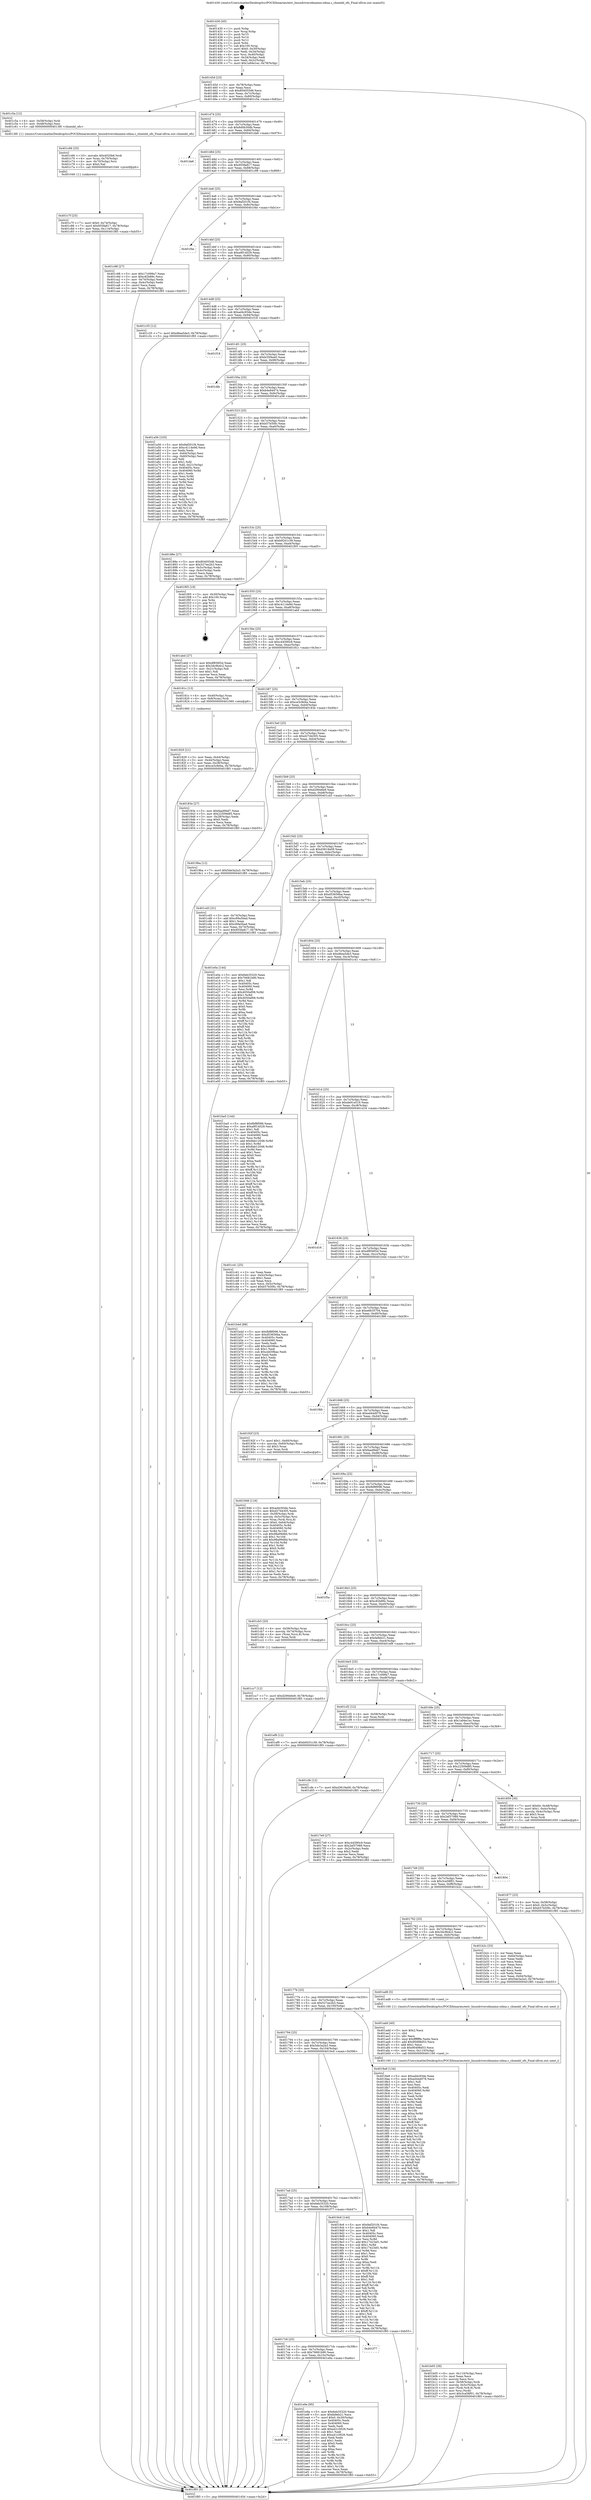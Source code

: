 digraph "0x401430" {
  label = "0x401430 (/mnt/c/Users/mathe/Desktop/tcc/POCII/binaries/extr_linuxdriversdmaimx-sdma.c_chnenbl_ofs_Final-ollvm.out::main(0))"
  labelloc = "t"
  node[shape=record]

  Entry [label="",width=0.3,height=0.3,shape=circle,fillcolor=black,style=filled]
  "0x40145d" [label="{
     0x40145d [23]\l
     | [instrs]\l
     &nbsp;&nbsp;0x40145d \<+3\>: mov -0x78(%rbp),%eax\l
     &nbsp;&nbsp;0x401460 \<+2\>: mov %eax,%ecx\l
     &nbsp;&nbsp;0x401462 \<+6\>: sub $0x804055d6,%ecx\l
     &nbsp;&nbsp;0x401468 \<+3\>: mov %eax,-0x7c(%rbp)\l
     &nbsp;&nbsp;0x40146b \<+3\>: mov %ecx,-0x80(%rbp)\l
     &nbsp;&nbsp;0x40146e \<+6\>: je 0000000000401c5a \<main+0x82a\>\l
  }"]
  "0x401c5a" [label="{
     0x401c5a [12]\l
     | [instrs]\l
     &nbsp;&nbsp;0x401c5a \<+4\>: mov -0x58(%rbp),%rdi\l
     &nbsp;&nbsp;0x401c5e \<+3\>: mov -0x48(%rbp),%esi\l
     &nbsp;&nbsp;0x401c61 \<+5\>: call 00000000004013f0 \<chnenbl_ofs\>\l
     | [calls]\l
     &nbsp;&nbsp;0x4013f0 \{1\} (/mnt/c/Users/mathe/Desktop/tcc/POCII/binaries/extr_linuxdriversdmaimx-sdma.c_chnenbl_ofs_Final-ollvm.out::chnenbl_ofs)\l
  }"]
  "0x401474" [label="{
     0x401474 [25]\l
     | [instrs]\l
     &nbsp;&nbsp;0x401474 \<+5\>: jmp 0000000000401479 \<main+0x49\>\l
     &nbsp;&nbsp;0x401479 \<+3\>: mov -0x7c(%rbp),%eax\l
     &nbsp;&nbsp;0x40147c \<+5\>: sub $0x8d0b30db,%eax\l
     &nbsp;&nbsp;0x401481 \<+6\>: mov %eax,-0x84(%rbp)\l
     &nbsp;&nbsp;0x401487 \<+6\>: je 0000000000401da6 \<main+0x976\>\l
  }"]
  Exit [label="",width=0.3,height=0.3,shape=circle,fillcolor=black,style=filled,peripheries=2]
  "0x401da6" [label="{
     0x401da6\l
  }", style=dashed]
  "0x40148d" [label="{
     0x40148d [25]\l
     | [instrs]\l
     &nbsp;&nbsp;0x40148d \<+5\>: jmp 0000000000401492 \<main+0x62\>\l
     &nbsp;&nbsp;0x401492 \<+3\>: mov -0x7c(%rbp),%eax\l
     &nbsp;&nbsp;0x401495 \<+5\>: sub $0x955fa817,%eax\l
     &nbsp;&nbsp;0x40149a \<+6\>: mov %eax,-0x88(%rbp)\l
     &nbsp;&nbsp;0x4014a0 \<+6\>: je 0000000000401c98 \<main+0x868\>\l
  }"]
  "0x4017df" [label="{
     0x4017df\l
  }", style=dashed]
  "0x401c98" [label="{
     0x401c98 [27]\l
     | [instrs]\l
     &nbsp;&nbsp;0x401c98 \<+5\>: mov $0x17c099a7,%eax\l
     &nbsp;&nbsp;0x401c9d \<+5\>: mov $0xc82b89c,%ecx\l
     &nbsp;&nbsp;0x401ca2 \<+3\>: mov -0x74(%rbp),%edx\l
     &nbsp;&nbsp;0x401ca5 \<+3\>: cmp -0x4c(%rbp),%edx\l
     &nbsp;&nbsp;0x401ca8 \<+3\>: cmovl %ecx,%eax\l
     &nbsp;&nbsp;0x401cab \<+3\>: mov %eax,-0x78(%rbp)\l
     &nbsp;&nbsp;0x401cae \<+5\>: jmp 0000000000401f85 \<main+0xb55\>\l
  }"]
  "0x4014a6" [label="{
     0x4014a6 [25]\l
     | [instrs]\l
     &nbsp;&nbsp;0x4014a6 \<+5\>: jmp 00000000004014ab \<main+0x7b\>\l
     &nbsp;&nbsp;0x4014ab \<+3\>: mov -0x7c(%rbp),%eax\l
     &nbsp;&nbsp;0x4014ae \<+5\>: sub $0x9af201f4,%eax\l
     &nbsp;&nbsp;0x4014b3 \<+6\>: mov %eax,-0x8c(%rbp)\l
     &nbsp;&nbsp;0x4014b9 \<+6\>: je 0000000000401f4e \<main+0xb1e\>\l
  }"]
  "0x401e9a" [label="{
     0x401e9a [95]\l
     | [instrs]\l
     &nbsp;&nbsp;0x401e9a \<+5\>: mov $0x6eb35320,%eax\l
     &nbsp;&nbsp;0x401e9f \<+5\>: mov $0xfa9eb21,%ecx\l
     &nbsp;&nbsp;0x401ea4 \<+7\>: movl $0x0,-0x30(%rbp)\l
     &nbsp;&nbsp;0x401eab \<+7\>: mov 0x40405c,%edx\l
     &nbsp;&nbsp;0x401eb2 \<+7\>: mov 0x404060,%esi\l
     &nbsp;&nbsp;0x401eb9 \<+2\>: mov %edx,%edi\l
     &nbsp;&nbsp;0x401ebb \<+6\>: add $0xa41c5626,%edi\l
     &nbsp;&nbsp;0x401ec1 \<+3\>: sub $0x1,%edi\l
     &nbsp;&nbsp;0x401ec4 \<+6\>: sub $0xa41c5626,%edi\l
     &nbsp;&nbsp;0x401eca \<+3\>: imul %edi,%edx\l
     &nbsp;&nbsp;0x401ecd \<+3\>: and $0x1,%edx\l
     &nbsp;&nbsp;0x401ed0 \<+3\>: cmp $0x0,%edx\l
     &nbsp;&nbsp;0x401ed3 \<+4\>: sete %r8b\l
     &nbsp;&nbsp;0x401ed7 \<+3\>: cmp $0xa,%esi\l
     &nbsp;&nbsp;0x401eda \<+4\>: setl %r9b\l
     &nbsp;&nbsp;0x401ede \<+3\>: mov %r8b,%r10b\l
     &nbsp;&nbsp;0x401ee1 \<+3\>: and %r9b,%r10b\l
     &nbsp;&nbsp;0x401ee4 \<+3\>: xor %r9b,%r8b\l
     &nbsp;&nbsp;0x401ee7 \<+3\>: or %r8b,%r10b\l
     &nbsp;&nbsp;0x401eea \<+4\>: test $0x1,%r10b\l
     &nbsp;&nbsp;0x401eee \<+3\>: cmovne %ecx,%eax\l
     &nbsp;&nbsp;0x401ef1 \<+3\>: mov %eax,-0x78(%rbp)\l
     &nbsp;&nbsp;0x401ef4 \<+5\>: jmp 0000000000401f85 \<main+0xb55\>\l
  }"]
  "0x401f4e" [label="{
     0x401f4e\l
  }", style=dashed]
  "0x4014bf" [label="{
     0x4014bf [25]\l
     | [instrs]\l
     &nbsp;&nbsp;0x4014bf \<+5\>: jmp 00000000004014c4 \<main+0x94\>\l
     &nbsp;&nbsp;0x4014c4 \<+3\>: mov -0x7c(%rbp),%eax\l
     &nbsp;&nbsp;0x4014c7 \<+5\>: sub $0xa9f14029,%eax\l
     &nbsp;&nbsp;0x4014cc \<+6\>: mov %eax,-0x90(%rbp)\l
     &nbsp;&nbsp;0x4014d2 \<+6\>: je 0000000000401c35 \<main+0x805\>\l
  }"]
  "0x4017c6" [label="{
     0x4017c6 [25]\l
     | [instrs]\l
     &nbsp;&nbsp;0x4017c6 \<+5\>: jmp 00000000004017cb \<main+0x39b\>\l
     &nbsp;&nbsp;0x4017cb \<+3\>: mov -0x7c(%rbp),%eax\l
     &nbsp;&nbsp;0x4017ce \<+5\>: sub $0x76681b90,%eax\l
     &nbsp;&nbsp;0x4017d3 \<+6\>: mov %eax,-0x10c(%rbp)\l
     &nbsp;&nbsp;0x4017d9 \<+6\>: je 0000000000401e9a \<main+0xa6a\>\l
  }"]
  "0x401c35" [label="{
     0x401c35 [12]\l
     | [instrs]\l
     &nbsp;&nbsp;0x401c35 \<+7\>: movl $0xd6ea5de3,-0x78(%rbp)\l
     &nbsp;&nbsp;0x401c3c \<+5\>: jmp 0000000000401f85 \<main+0xb55\>\l
  }"]
  "0x4014d8" [label="{
     0x4014d8 [25]\l
     | [instrs]\l
     &nbsp;&nbsp;0x4014d8 \<+5\>: jmp 00000000004014dd \<main+0xad\>\l
     &nbsp;&nbsp;0x4014dd \<+3\>: mov -0x7c(%rbp),%eax\l
     &nbsp;&nbsp;0x4014e0 \<+5\>: sub $0xad4c93de,%eax\l
     &nbsp;&nbsp;0x4014e5 \<+6\>: mov %eax,-0x94(%rbp)\l
     &nbsp;&nbsp;0x4014eb \<+6\>: je 0000000000401f18 \<main+0xae8\>\l
  }"]
  "0x401f77" [label="{
     0x401f77\l
  }", style=dashed]
  "0x401f18" [label="{
     0x401f18\l
  }", style=dashed]
  "0x4014f1" [label="{
     0x4014f1 [25]\l
     | [instrs]\l
     &nbsp;&nbsp;0x4014f1 \<+5\>: jmp 00000000004014f6 \<main+0xc6\>\l
     &nbsp;&nbsp;0x4014f6 \<+3\>: mov -0x7c(%rbp),%eax\l
     &nbsp;&nbsp;0x4014f9 \<+5\>: sub $0xb35f4ee0,%eax\l
     &nbsp;&nbsp;0x4014fe \<+6\>: mov %eax,-0x98(%rbp)\l
     &nbsp;&nbsp;0x401504 \<+6\>: je 0000000000401dfe \<main+0x9ce\>\l
  }"]
  "0x401cfe" [label="{
     0x401cfe [12]\l
     | [instrs]\l
     &nbsp;&nbsp;0x401cfe \<+7\>: movl $0xd3619a09,-0x78(%rbp)\l
     &nbsp;&nbsp;0x401d05 \<+5\>: jmp 0000000000401f85 \<main+0xb55\>\l
  }"]
  "0x401dfe" [label="{
     0x401dfe\l
  }", style=dashed]
  "0x40150a" [label="{
     0x40150a [25]\l
     | [instrs]\l
     &nbsp;&nbsp;0x40150a \<+5\>: jmp 000000000040150f \<main+0xdf\>\l
     &nbsp;&nbsp;0x40150f \<+3\>: mov -0x7c(%rbp),%eax\l
     &nbsp;&nbsp;0x401512 \<+5\>: sub $0xb4e84474,%eax\l
     &nbsp;&nbsp;0x401517 \<+6\>: mov %eax,-0x9c(%rbp)\l
     &nbsp;&nbsp;0x40151d \<+6\>: je 0000000000401a56 \<main+0x626\>\l
  }"]
  "0x401cc7" [label="{
     0x401cc7 [12]\l
     | [instrs]\l
     &nbsp;&nbsp;0x401cc7 \<+7\>: movl $0xd290e6e9,-0x78(%rbp)\l
     &nbsp;&nbsp;0x401cce \<+5\>: jmp 0000000000401f85 \<main+0xb55\>\l
  }"]
  "0x401a56" [label="{
     0x401a56 [103]\l
     | [instrs]\l
     &nbsp;&nbsp;0x401a56 \<+5\>: mov $0x9af201f4,%eax\l
     &nbsp;&nbsp;0x401a5b \<+5\>: mov $0xc4114e9d,%ecx\l
     &nbsp;&nbsp;0x401a60 \<+2\>: xor %edx,%edx\l
     &nbsp;&nbsp;0x401a62 \<+3\>: mov -0x64(%rbp),%esi\l
     &nbsp;&nbsp;0x401a65 \<+3\>: cmp -0x60(%rbp),%esi\l
     &nbsp;&nbsp;0x401a68 \<+4\>: setl %dil\l
     &nbsp;&nbsp;0x401a6c \<+4\>: and $0x1,%dil\l
     &nbsp;&nbsp;0x401a70 \<+4\>: mov %dil,-0x21(%rbp)\l
     &nbsp;&nbsp;0x401a74 \<+7\>: mov 0x40405c,%esi\l
     &nbsp;&nbsp;0x401a7b \<+8\>: mov 0x404060,%r8d\l
     &nbsp;&nbsp;0x401a83 \<+3\>: sub $0x1,%edx\l
     &nbsp;&nbsp;0x401a86 \<+3\>: mov %esi,%r9d\l
     &nbsp;&nbsp;0x401a89 \<+3\>: add %edx,%r9d\l
     &nbsp;&nbsp;0x401a8c \<+4\>: imul %r9d,%esi\l
     &nbsp;&nbsp;0x401a90 \<+3\>: and $0x1,%esi\l
     &nbsp;&nbsp;0x401a93 \<+3\>: cmp $0x0,%esi\l
     &nbsp;&nbsp;0x401a96 \<+4\>: sete %dil\l
     &nbsp;&nbsp;0x401a9a \<+4\>: cmp $0xa,%r8d\l
     &nbsp;&nbsp;0x401a9e \<+4\>: setl %r10b\l
     &nbsp;&nbsp;0x401aa2 \<+3\>: mov %dil,%r11b\l
     &nbsp;&nbsp;0x401aa5 \<+3\>: and %r10b,%r11b\l
     &nbsp;&nbsp;0x401aa8 \<+3\>: xor %r10b,%dil\l
     &nbsp;&nbsp;0x401aab \<+3\>: or %dil,%r11b\l
     &nbsp;&nbsp;0x401aae \<+4\>: test $0x1,%r11b\l
     &nbsp;&nbsp;0x401ab2 \<+3\>: cmovne %ecx,%eax\l
     &nbsp;&nbsp;0x401ab5 \<+3\>: mov %eax,-0x78(%rbp)\l
     &nbsp;&nbsp;0x401ab8 \<+5\>: jmp 0000000000401f85 \<main+0xb55\>\l
  }"]
  "0x401523" [label="{
     0x401523 [25]\l
     | [instrs]\l
     &nbsp;&nbsp;0x401523 \<+5\>: jmp 0000000000401528 \<main+0xf8\>\l
     &nbsp;&nbsp;0x401528 \<+3\>: mov -0x7c(%rbp),%eax\l
     &nbsp;&nbsp;0x40152b \<+5\>: sub $0xb57b50fc,%eax\l
     &nbsp;&nbsp;0x401530 \<+6\>: mov %eax,-0xa0(%rbp)\l
     &nbsp;&nbsp;0x401536 \<+6\>: je 000000000040188e \<main+0x45e\>\l
  }"]
  "0x401c7f" [label="{
     0x401c7f [25]\l
     | [instrs]\l
     &nbsp;&nbsp;0x401c7f \<+7\>: movl $0x0,-0x74(%rbp)\l
     &nbsp;&nbsp;0x401c86 \<+7\>: movl $0x955fa817,-0x78(%rbp)\l
     &nbsp;&nbsp;0x401c8d \<+6\>: mov %eax,-0x114(%rbp)\l
     &nbsp;&nbsp;0x401c93 \<+5\>: jmp 0000000000401f85 \<main+0xb55\>\l
  }"]
  "0x40188e" [label="{
     0x40188e [27]\l
     | [instrs]\l
     &nbsp;&nbsp;0x40188e \<+5\>: mov $0x804055d6,%eax\l
     &nbsp;&nbsp;0x401893 \<+5\>: mov $0x527ee2b3,%ecx\l
     &nbsp;&nbsp;0x401898 \<+3\>: mov -0x5c(%rbp),%edx\l
     &nbsp;&nbsp;0x40189b \<+3\>: cmp -0x4c(%rbp),%edx\l
     &nbsp;&nbsp;0x40189e \<+3\>: cmovl %ecx,%eax\l
     &nbsp;&nbsp;0x4018a1 \<+3\>: mov %eax,-0x78(%rbp)\l
     &nbsp;&nbsp;0x4018a4 \<+5\>: jmp 0000000000401f85 \<main+0xb55\>\l
  }"]
  "0x40153c" [label="{
     0x40153c [25]\l
     | [instrs]\l
     &nbsp;&nbsp;0x40153c \<+5\>: jmp 0000000000401541 \<main+0x111\>\l
     &nbsp;&nbsp;0x401541 \<+3\>: mov -0x7c(%rbp),%eax\l
     &nbsp;&nbsp;0x401544 \<+5\>: sub $0xb9201c39,%eax\l
     &nbsp;&nbsp;0x401549 \<+6\>: mov %eax,-0xa4(%rbp)\l
     &nbsp;&nbsp;0x40154f \<+6\>: je 0000000000401f05 \<main+0xad5\>\l
  }"]
  "0x401c66" [label="{
     0x401c66 [25]\l
     | [instrs]\l
     &nbsp;&nbsp;0x401c66 \<+10\>: movabs $0x4020b6,%rdi\l
     &nbsp;&nbsp;0x401c70 \<+4\>: mov %rax,-0x70(%rbp)\l
     &nbsp;&nbsp;0x401c74 \<+4\>: mov -0x70(%rbp),%rsi\l
     &nbsp;&nbsp;0x401c78 \<+2\>: mov $0x0,%al\l
     &nbsp;&nbsp;0x401c7a \<+5\>: call 0000000000401040 \<printf@plt\>\l
     | [calls]\l
     &nbsp;&nbsp;0x401040 \{1\} (unknown)\l
  }"]
  "0x401f05" [label="{
     0x401f05 [19]\l
     | [instrs]\l
     &nbsp;&nbsp;0x401f05 \<+3\>: mov -0x30(%rbp),%eax\l
     &nbsp;&nbsp;0x401f08 \<+7\>: add $0x100,%rsp\l
     &nbsp;&nbsp;0x401f0f \<+1\>: pop %rbx\l
     &nbsp;&nbsp;0x401f10 \<+2\>: pop %r12\l
     &nbsp;&nbsp;0x401f12 \<+2\>: pop %r14\l
     &nbsp;&nbsp;0x401f14 \<+2\>: pop %r15\l
     &nbsp;&nbsp;0x401f16 \<+1\>: pop %rbp\l
     &nbsp;&nbsp;0x401f17 \<+1\>: ret\l
  }"]
  "0x401555" [label="{
     0x401555 [25]\l
     | [instrs]\l
     &nbsp;&nbsp;0x401555 \<+5\>: jmp 000000000040155a \<main+0x12a\>\l
     &nbsp;&nbsp;0x40155a \<+3\>: mov -0x7c(%rbp),%eax\l
     &nbsp;&nbsp;0x40155d \<+5\>: sub $0xc4114e9d,%eax\l
     &nbsp;&nbsp;0x401562 \<+6\>: mov %eax,-0xa8(%rbp)\l
     &nbsp;&nbsp;0x401568 \<+6\>: je 0000000000401abd \<main+0x68d\>\l
  }"]
  "0x401b05" [label="{
     0x401b05 [39]\l
     | [instrs]\l
     &nbsp;&nbsp;0x401b05 \<+6\>: mov -0x110(%rbp),%ecx\l
     &nbsp;&nbsp;0x401b0b \<+3\>: imul %eax,%ecx\l
     &nbsp;&nbsp;0x401b0e \<+3\>: movslq %ecx,%rsi\l
     &nbsp;&nbsp;0x401b11 \<+4\>: mov -0x58(%rbp),%rdi\l
     &nbsp;&nbsp;0x401b15 \<+4\>: movslq -0x5c(%rbp),%r8\l
     &nbsp;&nbsp;0x401b19 \<+4\>: mov (%rdi,%r8,8),%rdi\l
     &nbsp;&nbsp;0x401b1d \<+3\>: mov %rsi,(%rdi)\l
     &nbsp;&nbsp;0x401b20 \<+7\>: movl $0x3ca58f01,-0x78(%rbp)\l
     &nbsp;&nbsp;0x401b27 \<+5\>: jmp 0000000000401f85 \<main+0xb55\>\l
  }"]
  "0x401abd" [label="{
     0x401abd [27]\l
     | [instrs]\l
     &nbsp;&nbsp;0x401abd \<+5\>: mov $0xdf856f2d,%eax\l
     &nbsp;&nbsp;0x401ac2 \<+5\>: mov $0x3dc9b4c2,%ecx\l
     &nbsp;&nbsp;0x401ac7 \<+3\>: mov -0x21(%rbp),%dl\l
     &nbsp;&nbsp;0x401aca \<+3\>: test $0x1,%dl\l
     &nbsp;&nbsp;0x401acd \<+3\>: cmovne %ecx,%eax\l
     &nbsp;&nbsp;0x401ad0 \<+3\>: mov %eax,-0x78(%rbp)\l
     &nbsp;&nbsp;0x401ad3 \<+5\>: jmp 0000000000401f85 \<main+0xb55\>\l
  }"]
  "0x40156e" [label="{
     0x40156e [25]\l
     | [instrs]\l
     &nbsp;&nbsp;0x40156e \<+5\>: jmp 0000000000401573 \<main+0x143\>\l
     &nbsp;&nbsp;0x401573 \<+3\>: mov -0x7c(%rbp),%eax\l
     &nbsp;&nbsp;0x401576 \<+5\>: sub $0xc44590c9,%eax\l
     &nbsp;&nbsp;0x40157b \<+6\>: mov %eax,-0xac(%rbp)\l
     &nbsp;&nbsp;0x401581 \<+6\>: je 000000000040181c \<main+0x3ec\>\l
  }"]
  "0x401add" [label="{
     0x401add [40]\l
     | [instrs]\l
     &nbsp;&nbsp;0x401add \<+5\>: mov $0x2,%ecx\l
     &nbsp;&nbsp;0x401ae2 \<+1\>: cltd\l
     &nbsp;&nbsp;0x401ae3 \<+2\>: idiv %ecx\l
     &nbsp;&nbsp;0x401ae5 \<+6\>: imul $0xfffffffe,%edx,%ecx\l
     &nbsp;&nbsp;0x401aeb \<+6\>: add $0x90498d53,%ecx\l
     &nbsp;&nbsp;0x401af1 \<+3\>: add $0x1,%ecx\l
     &nbsp;&nbsp;0x401af4 \<+6\>: sub $0x90498d53,%ecx\l
     &nbsp;&nbsp;0x401afa \<+6\>: mov %ecx,-0x110(%rbp)\l
     &nbsp;&nbsp;0x401b00 \<+5\>: call 0000000000401160 \<next_i\>\l
     | [calls]\l
     &nbsp;&nbsp;0x401160 \{1\} (/mnt/c/Users/mathe/Desktop/tcc/POCII/binaries/extr_linuxdriversdmaimx-sdma.c_chnenbl_ofs_Final-ollvm.out::next_i)\l
  }"]
  "0x40181c" [label="{
     0x40181c [13]\l
     | [instrs]\l
     &nbsp;&nbsp;0x40181c \<+4\>: mov -0x40(%rbp),%rax\l
     &nbsp;&nbsp;0x401820 \<+4\>: mov 0x8(%rax),%rdi\l
     &nbsp;&nbsp;0x401824 \<+5\>: call 0000000000401060 \<atoi@plt\>\l
     | [calls]\l
     &nbsp;&nbsp;0x401060 \{1\} (unknown)\l
  }"]
  "0x401587" [label="{
     0x401587 [25]\l
     | [instrs]\l
     &nbsp;&nbsp;0x401587 \<+5\>: jmp 000000000040158c \<main+0x15c\>\l
     &nbsp;&nbsp;0x40158c \<+3\>: mov -0x7c(%rbp),%eax\l
     &nbsp;&nbsp;0x40158f \<+5\>: sub $0xce3c9d4a,%eax\l
     &nbsp;&nbsp;0x401594 \<+6\>: mov %eax,-0xb0(%rbp)\l
     &nbsp;&nbsp;0x40159a \<+6\>: je 000000000040183e \<main+0x40e\>\l
  }"]
  "0x4017ad" [label="{
     0x4017ad [25]\l
     | [instrs]\l
     &nbsp;&nbsp;0x4017ad \<+5\>: jmp 00000000004017b2 \<main+0x382\>\l
     &nbsp;&nbsp;0x4017b2 \<+3\>: mov -0x7c(%rbp),%eax\l
     &nbsp;&nbsp;0x4017b5 \<+5\>: sub $0x6eb35320,%eax\l
     &nbsp;&nbsp;0x4017ba \<+6\>: mov %eax,-0x108(%rbp)\l
     &nbsp;&nbsp;0x4017c0 \<+6\>: je 0000000000401f77 \<main+0xb47\>\l
  }"]
  "0x40183e" [label="{
     0x40183e [27]\l
     | [instrs]\l
     &nbsp;&nbsp;0x40183e \<+5\>: mov $0xfaad9dd7,%eax\l
     &nbsp;&nbsp;0x401843 \<+5\>: mov $0x22509d85,%ecx\l
     &nbsp;&nbsp;0x401848 \<+3\>: mov -0x28(%rbp),%edx\l
     &nbsp;&nbsp;0x40184b \<+3\>: cmp $0x0,%edx\l
     &nbsp;&nbsp;0x40184e \<+3\>: cmove %ecx,%eax\l
     &nbsp;&nbsp;0x401851 \<+3\>: mov %eax,-0x78(%rbp)\l
     &nbsp;&nbsp;0x401854 \<+5\>: jmp 0000000000401f85 \<main+0xb55\>\l
  }"]
  "0x4015a0" [label="{
     0x4015a0 [25]\l
     | [instrs]\l
     &nbsp;&nbsp;0x4015a0 \<+5\>: jmp 00000000004015a5 \<main+0x175\>\l
     &nbsp;&nbsp;0x4015a5 \<+3\>: mov -0x7c(%rbp),%eax\l
     &nbsp;&nbsp;0x4015a8 \<+5\>: sub $0xd27d4305,%eax\l
     &nbsp;&nbsp;0x4015ad \<+6\>: mov %eax,-0xb4(%rbp)\l
     &nbsp;&nbsp;0x4015b3 \<+6\>: je 00000000004019ba \<main+0x58a\>\l
  }"]
  "0x4019c6" [label="{
     0x4019c6 [144]\l
     | [instrs]\l
     &nbsp;&nbsp;0x4019c6 \<+5\>: mov $0x9af201f4,%eax\l
     &nbsp;&nbsp;0x4019cb \<+5\>: mov $0xb4e84474,%ecx\l
     &nbsp;&nbsp;0x4019d0 \<+2\>: mov $0x1,%dl\l
     &nbsp;&nbsp;0x4019d2 \<+7\>: mov 0x40405c,%esi\l
     &nbsp;&nbsp;0x4019d9 \<+7\>: mov 0x404060,%edi\l
     &nbsp;&nbsp;0x4019e0 \<+3\>: mov %esi,%r8d\l
     &nbsp;&nbsp;0x4019e3 \<+7\>: add $0x17423ef1,%r8d\l
     &nbsp;&nbsp;0x4019ea \<+4\>: sub $0x1,%r8d\l
     &nbsp;&nbsp;0x4019ee \<+7\>: sub $0x17423ef1,%r8d\l
     &nbsp;&nbsp;0x4019f5 \<+4\>: imul %r8d,%esi\l
     &nbsp;&nbsp;0x4019f9 \<+3\>: and $0x1,%esi\l
     &nbsp;&nbsp;0x4019fc \<+3\>: cmp $0x0,%esi\l
     &nbsp;&nbsp;0x4019ff \<+4\>: sete %r9b\l
     &nbsp;&nbsp;0x401a03 \<+3\>: cmp $0xa,%edi\l
     &nbsp;&nbsp;0x401a06 \<+4\>: setl %r10b\l
     &nbsp;&nbsp;0x401a0a \<+3\>: mov %r9b,%r11b\l
     &nbsp;&nbsp;0x401a0d \<+4\>: xor $0xff,%r11b\l
     &nbsp;&nbsp;0x401a11 \<+3\>: mov %r10b,%bl\l
     &nbsp;&nbsp;0x401a14 \<+3\>: xor $0xff,%bl\l
     &nbsp;&nbsp;0x401a17 \<+3\>: xor $0x1,%dl\l
     &nbsp;&nbsp;0x401a1a \<+3\>: mov %r11b,%r14b\l
     &nbsp;&nbsp;0x401a1d \<+4\>: and $0xff,%r14b\l
     &nbsp;&nbsp;0x401a21 \<+3\>: and %dl,%r9b\l
     &nbsp;&nbsp;0x401a24 \<+3\>: mov %bl,%r15b\l
     &nbsp;&nbsp;0x401a27 \<+4\>: and $0xff,%r15b\l
     &nbsp;&nbsp;0x401a2b \<+3\>: and %dl,%r10b\l
     &nbsp;&nbsp;0x401a2e \<+3\>: or %r9b,%r14b\l
     &nbsp;&nbsp;0x401a31 \<+3\>: or %r10b,%r15b\l
     &nbsp;&nbsp;0x401a34 \<+3\>: xor %r15b,%r14b\l
     &nbsp;&nbsp;0x401a37 \<+3\>: or %bl,%r11b\l
     &nbsp;&nbsp;0x401a3a \<+4\>: xor $0xff,%r11b\l
     &nbsp;&nbsp;0x401a3e \<+3\>: or $0x1,%dl\l
     &nbsp;&nbsp;0x401a41 \<+3\>: and %dl,%r11b\l
     &nbsp;&nbsp;0x401a44 \<+3\>: or %r11b,%r14b\l
     &nbsp;&nbsp;0x401a47 \<+4\>: test $0x1,%r14b\l
     &nbsp;&nbsp;0x401a4b \<+3\>: cmovne %ecx,%eax\l
     &nbsp;&nbsp;0x401a4e \<+3\>: mov %eax,-0x78(%rbp)\l
     &nbsp;&nbsp;0x401a51 \<+5\>: jmp 0000000000401f85 \<main+0xb55\>\l
  }"]
  "0x4019ba" [label="{
     0x4019ba [12]\l
     | [instrs]\l
     &nbsp;&nbsp;0x4019ba \<+7\>: movl $0x5de3a2a3,-0x78(%rbp)\l
     &nbsp;&nbsp;0x4019c1 \<+5\>: jmp 0000000000401f85 \<main+0xb55\>\l
  }"]
  "0x4015b9" [label="{
     0x4015b9 [25]\l
     | [instrs]\l
     &nbsp;&nbsp;0x4015b9 \<+5\>: jmp 00000000004015be \<main+0x18e\>\l
     &nbsp;&nbsp;0x4015be \<+3\>: mov -0x7c(%rbp),%eax\l
     &nbsp;&nbsp;0x4015c1 \<+5\>: sub $0xd290e6e9,%eax\l
     &nbsp;&nbsp;0x4015c6 \<+6\>: mov %eax,-0xb8(%rbp)\l
     &nbsp;&nbsp;0x4015cc \<+6\>: je 0000000000401cd3 \<main+0x8a3\>\l
  }"]
  "0x401946" [label="{
     0x401946 [116]\l
     | [instrs]\l
     &nbsp;&nbsp;0x401946 \<+5\>: mov $0xad4c93de,%ecx\l
     &nbsp;&nbsp;0x40194b \<+5\>: mov $0xd27d4305,%edx\l
     &nbsp;&nbsp;0x401950 \<+4\>: mov -0x58(%rbp),%rdi\l
     &nbsp;&nbsp;0x401954 \<+4\>: movslq -0x5c(%rbp),%rsi\l
     &nbsp;&nbsp;0x401958 \<+4\>: mov %rax,(%rdi,%rsi,8)\l
     &nbsp;&nbsp;0x40195c \<+7\>: movl $0x0,-0x64(%rbp)\l
     &nbsp;&nbsp;0x401963 \<+8\>: mov 0x40405c,%r8d\l
     &nbsp;&nbsp;0x40196b \<+8\>: mov 0x404060,%r9d\l
     &nbsp;&nbsp;0x401973 \<+3\>: mov %r8d,%r10d\l
     &nbsp;&nbsp;0x401976 \<+7\>: sub $0x98a99d8d,%r10d\l
     &nbsp;&nbsp;0x40197d \<+4\>: sub $0x1,%r10d\l
     &nbsp;&nbsp;0x401981 \<+7\>: add $0x98a99d8d,%r10d\l
     &nbsp;&nbsp;0x401988 \<+4\>: imul %r10d,%r8d\l
     &nbsp;&nbsp;0x40198c \<+4\>: and $0x1,%r8d\l
     &nbsp;&nbsp;0x401990 \<+4\>: cmp $0x0,%r8d\l
     &nbsp;&nbsp;0x401994 \<+4\>: sete %r11b\l
     &nbsp;&nbsp;0x401998 \<+4\>: cmp $0xa,%r9d\l
     &nbsp;&nbsp;0x40199c \<+3\>: setl %bl\l
     &nbsp;&nbsp;0x40199f \<+3\>: mov %r11b,%r14b\l
     &nbsp;&nbsp;0x4019a2 \<+3\>: and %bl,%r14b\l
     &nbsp;&nbsp;0x4019a5 \<+3\>: xor %bl,%r11b\l
     &nbsp;&nbsp;0x4019a8 \<+3\>: or %r11b,%r14b\l
     &nbsp;&nbsp;0x4019ab \<+4\>: test $0x1,%r14b\l
     &nbsp;&nbsp;0x4019af \<+3\>: cmovne %edx,%ecx\l
     &nbsp;&nbsp;0x4019b2 \<+3\>: mov %ecx,-0x78(%rbp)\l
     &nbsp;&nbsp;0x4019b5 \<+5\>: jmp 0000000000401f85 \<main+0xb55\>\l
  }"]
  "0x401cd3" [label="{
     0x401cd3 [31]\l
     | [instrs]\l
     &nbsp;&nbsp;0x401cd3 \<+3\>: mov -0x74(%rbp),%eax\l
     &nbsp;&nbsp;0x401cd6 \<+5\>: add $0xc69a5bad,%eax\l
     &nbsp;&nbsp;0x401cdb \<+3\>: add $0x1,%eax\l
     &nbsp;&nbsp;0x401cde \<+5\>: sub $0xc69a5bad,%eax\l
     &nbsp;&nbsp;0x401ce3 \<+3\>: mov %eax,-0x74(%rbp)\l
     &nbsp;&nbsp;0x401ce6 \<+7\>: movl $0x955fa817,-0x78(%rbp)\l
     &nbsp;&nbsp;0x401ced \<+5\>: jmp 0000000000401f85 \<main+0xb55\>\l
  }"]
  "0x4015d2" [label="{
     0x4015d2 [25]\l
     | [instrs]\l
     &nbsp;&nbsp;0x4015d2 \<+5\>: jmp 00000000004015d7 \<main+0x1a7\>\l
     &nbsp;&nbsp;0x4015d7 \<+3\>: mov -0x7c(%rbp),%eax\l
     &nbsp;&nbsp;0x4015da \<+5\>: sub $0xd3619a09,%eax\l
     &nbsp;&nbsp;0x4015df \<+6\>: mov %eax,-0xbc(%rbp)\l
     &nbsp;&nbsp;0x4015e5 \<+6\>: je 0000000000401e0a \<main+0x9da\>\l
  }"]
  "0x401794" [label="{
     0x401794 [25]\l
     | [instrs]\l
     &nbsp;&nbsp;0x401794 \<+5\>: jmp 0000000000401799 \<main+0x369\>\l
     &nbsp;&nbsp;0x401799 \<+3\>: mov -0x7c(%rbp),%eax\l
     &nbsp;&nbsp;0x40179c \<+5\>: sub $0x5de3a2a3,%eax\l
     &nbsp;&nbsp;0x4017a1 \<+6\>: mov %eax,-0x104(%rbp)\l
     &nbsp;&nbsp;0x4017a7 \<+6\>: je 00000000004019c6 \<main+0x596\>\l
  }"]
  "0x401e0a" [label="{
     0x401e0a [144]\l
     | [instrs]\l
     &nbsp;&nbsp;0x401e0a \<+5\>: mov $0x6eb35320,%eax\l
     &nbsp;&nbsp;0x401e0f \<+5\>: mov $0x76681b90,%ecx\l
     &nbsp;&nbsp;0x401e14 \<+2\>: mov $0x1,%dl\l
     &nbsp;&nbsp;0x401e16 \<+7\>: mov 0x40405c,%esi\l
     &nbsp;&nbsp;0x401e1d \<+7\>: mov 0x404060,%edi\l
     &nbsp;&nbsp;0x401e24 \<+3\>: mov %esi,%r8d\l
     &nbsp;&nbsp;0x401e27 \<+7\>: sub $0x4050ef08,%r8d\l
     &nbsp;&nbsp;0x401e2e \<+4\>: sub $0x1,%r8d\l
     &nbsp;&nbsp;0x401e32 \<+7\>: add $0x4050ef08,%r8d\l
     &nbsp;&nbsp;0x401e39 \<+4\>: imul %r8d,%esi\l
     &nbsp;&nbsp;0x401e3d \<+3\>: and $0x1,%esi\l
     &nbsp;&nbsp;0x401e40 \<+3\>: cmp $0x0,%esi\l
     &nbsp;&nbsp;0x401e43 \<+4\>: sete %r9b\l
     &nbsp;&nbsp;0x401e47 \<+3\>: cmp $0xa,%edi\l
     &nbsp;&nbsp;0x401e4a \<+4\>: setl %r10b\l
     &nbsp;&nbsp;0x401e4e \<+3\>: mov %r9b,%r11b\l
     &nbsp;&nbsp;0x401e51 \<+4\>: xor $0xff,%r11b\l
     &nbsp;&nbsp;0x401e55 \<+3\>: mov %r10b,%bl\l
     &nbsp;&nbsp;0x401e58 \<+3\>: xor $0xff,%bl\l
     &nbsp;&nbsp;0x401e5b \<+3\>: xor $0x1,%dl\l
     &nbsp;&nbsp;0x401e5e \<+3\>: mov %r11b,%r14b\l
     &nbsp;&nbsp;0x401e61 \<+4\>: and $0xff,%r14b\l
     &nbsp;&nbsp;0x401e65 \<+3\>: and %dl,%r9b\l
     &nbsp;&nbsp;0x401e68 \<+3\>: mov %bl,%r15b\l
     &nbsp;&nbsp;0x401e6b \<+4\>: and $0xff,%r15b\l
     &nbsp;&nbsp;0x401e6f \<+3\>: and %dl,%r10b\l
     &nbsp;&nbsp;0x401e72 \<+3\>: or %r9b,%r14b\l
     &nbsp;&nbsp;0x401e75 \<+3\>: or %r10b,%r15b\l
     &nbsp;&nbsp;0x401e78 \<+3\>: xor %r15b,%r14b\l
     &nbsp;&nbsp;0x401e7b \<+3\>: or %bl,%r11b\l
     &nbsp;&nbsp;0x401e7e \<+4\>: xor $0xff,%r11b\l
     &nbsp;&nbsp;0x401e82 \<+3\>: or $0x1,%dl\l
     &nbsp;&nbsp;0x401e85 \<+3\>: and %dl,%r11b\l
     &nbsp;&nbsp;0x401e88 \<+3\>: or %r11b,%r14b\l
     &nbsp;&nbsp;0x401e8b \<+4\>: test $0x1,%r14b\l
     &nbsp;&nbsp;0x401e8f \<+3\>: cmovne %ecx,%eax\l
     &nbsp;&nbsp;0x401e92 \<+3\>: mov %eax,-0x78(%rbp)\l
     &nbsp;&nbsp;0x401e95 \<+5\>: jmp 0000000000401f85 \<main+0xb55\>\l
  }"]
  "0x4015eb" [label="{
     0x4015eb [25]\l
     | [instrs]\l
     &nbsp;&nbsp;0x4015eb \<+5\>: jmp 00000000004015f0 \<main+0x1c0\>\l
     &nbsp;&nbsp;0x4015f0 \<+3\>: mov -0x7c(%rbp),%eax\l
     &nbsp;&nbsp;0x4015f3 \<+5\>: sub $0xd53656ba,%eax\l
     &nbsp;&nbsp;0x4015f8 \<+6\>: mov %eax,-0xc0(%rbp)\l
     &nbsp;&nbsp;0x4015fe \<+6\>: je 0000000000401ba5 \<main+0x775\>\l
  }"]
  "0x4018a9" [label="{
     0x4018a9 [134]\l
     | [instrs]\l
     &nbsp;&nbsp;0x4018a9 \<+5\>: mov $0xad4c93de,%eax\l
     &nbsp;&nbsp;0x4018ae \<+5\>: mov $0xed44d078,%ecx\l
     &nbsp;&nbsp;0x4018b3 \<+2\>: mov $0x1,%dl\l
     &nbsp;&nbsp;0x4018b5 \<+2\>: xor %esi,%esi\l
     &nbsp;&nbsp;0x4018b7 \<+7\>: mov 0x40405c,%edi\l
     &nbsp;&nbsp;0x4018be \<+8\>: mov 0x404060,%r8d\l
     &nbsp;&nbsp;0x4018c6 \<+3\>: sub $0x1,%esi\l
     &nbsp;&nbsp;0x4018c9 \<+3\>: mov %edi,%r9d\l
     &nbsp;&nbsp;0x4018cc \<+3\>: add %esi,%r9d\l
     &nbsp;&nbsp;0x4018cf \<+4\>: imul %r9d,%edi\l
     &nbsp;&nbsp;0x4018d3 \<+3\>: and $0x1,%edi\l
     &nbsp;&nbsp;0x4018d6 \<+3\>: cmp $0x0,%edi\l
     &nbsp;&nbsp;0x4018d9 \<+4\>: sete %r10b\l
     &nbsp;&nbsp;0x4018dd \<+4\>: cmp $0xa,%r8d\l
     &nbsp;&nbsp;0x4018e1 \<+4\>: setl %r11b\l
     &nbsp;&nbsp;0x4018e5 \<+3\>: mov %r10b,%bl\l
     &nbsp;&nbsp;0x4018e8 \<+3\>: xor $0xff,%bl\l
     &nbsp;&nbsp;0x4018eb \<+3\>: mov %r11b,%r14b\l
     &nbsp;&nbsp;0x4018ee \<+4\>: xor $0xff,%r14b\l
     &nbsp;&nbsp;0x4018f2 \<+3\>: xor $0x0,%dl\l
     &nbsp;&nbsp;0x4018f5 \<+3\>: mov %bl,%r15b\l
     &nbsp;&nbsp;0x4018f8 \<+4\>: and $0x0,%r15b\l
     &nbsp;&nbsp;0x4018fc \<+3\>: and %dl,%r10b\l
     &nbsp;&nbsp;0x4018ff \<+3\>: mov %r14b,%r12b\l
     &nbsp;&nbsp;0x401902 \<+4\>: and $0x0,%r12b\l
     &nbsp;&nbsp;0x401906 \<+3\>: and %dl,%r11b\l
     &nbsp;&nbsp;0x401909 \<+3\>: or %r10b,%r15b\l
     &nbsp;&nbsp;0x40190c \<+3\>: or %r11b,%r12b\l
     &nbsp;&nbsp;0x40190f \<+3\>: xor %r12b,%r15b\l
     &nbsp;&nbsp;0x401912 \<+3\>: or %r14b,%bl\l
     &nbsp;&nbsp;0x401915 \<+3\>: xor $0xff,%bl\l
     &nbsp;&nbsp;0x401918 \<+3\>: or $0x0,%dl\l
     &nbsp;&nbsp;0x40191b \<+2\>: and %dl,%bl\l
     &nbsp;&nbsp;0x40191d \<+3\>: or %bl,%r15b\l
     &nbsp;&nbsp;0x401920 \<+4\>: test $0x1,%r15b\l
     &nbsp;&nbsp;0x401924 \<+3\>: cmovne %ecx,%eax\l
     &nbsp;&nbsp;0x401927 \<+3\>: mov %eax,-0x78(%rbp)\l
     &nbsp;&nbsp;0x40192a \<+5\>: jmp 0000000000401f85 \<main+0xb55\>\l
  }"]
  "0x401ba5" [label="{
     0x401ba5 [144]\l
     | [instrs]\l
     &nbsp;&nbsp;0x401ba5 \<+5\>: mov $0xfbf8f096,%eax\l
     &nbsp;&nbsp;0x401baa \<+5\>: mov $0xa9f14029,%ecx\l
     &nbsp;&nbsp;0x401baf \<+2\>: mov $0x1,%dl\l
     &nbsp;&nbsp;0x401bb1 \<+7\>: mov 0x40405c,%esi\l
     &nbsp;&nbsp;0x401bb8 \<+7\>: mov 0x404060,%edi\l
     &nbsp;&nbsp;0x401bbf \<+3\>: mov %esi,%r8d\l
     &nbsp;&nbsp;0x401bc2 \<+7\>: add $0x8ab12048,%r8d\l
     &nbsp;&nbsp;0x401bc9 \<+4\>: sub $0x1,%r8d\l
     &nbsp;&nbsp;0x401bcd \<+7\>: sub $0x8ab12048,%r8d\l
     &nbsp;&nbsp;0x401bd4 \<+4\>: imul %r8d,%esi\l
     &nbsp;&nbsp;0x401bd8 \<+3\>: and $0x1,%esi\l
     &nbsp;&nbsp;0x401bdb \<+3\>: cmp $0x0,%esi\l
     &nbsp;&nbsp;0x401bde \<+4\>: sete %r9b\l
     &nbsp;&nbsp;0x401be2 \<+3\>: cmp $0xa,%edi\l
     &nbsp;&nbsp;0x401be5 \<+4\>: setl %r10b\l
     &nbsp;&nbsp;0x401be9 \<+3\>: mov %r9b,%r11b\l
     &nbsp;&nbsp;0x401bec \<+4\>: xor $0xff,%r11b\l
     &nbsp;&nbsp;0x401bf0 \<+3\>: mov %r10b,%bl\l
     &nbsp;&nbsp;0x401bf3 \<+3\>: xor $0xff,%bl\l
     &nbsp;&nbsp;0x401bf6 \<+3\>: xor $0x1,%dl\l
     &nbsp;&nbsp;0x401bf9 \<+3\>: mov %r11b,%r14b\l
     &nbsp;&nbsp;0x401bfc \<+4\>: and $0xff,%r14b\l
     &nbsp;&nbsp;0x401c00 \<+3\>: and %dl,%r9b\l
     &nbsp;&nbsp;0x401c03 \<+3\>: mov %bl,%r15b\l
     &nbsp;&nbsp;0x401c06 \<+4\>: and $0xff,%r15b\l
     &nbsp;&nbsp;0x401c0a \<+3\>: and %dl,%r10b\l
     &nbsp;&nbsp;0x401c0d \<+3\>: or %r9b,%r14b\l
     &nbsp;&nbsp;0x401c10 \<+3\>: or %r10b,%r15b\l
     &nbsp;&nbsp;0x401c13 \<+3\>: xor %r15b,%r14b\l
     &nbsp;&nbsp;0x401c16 \<+3\>: or %bl,%r11b\l
     &nbsp;&nbsp;0x401c19 \<+4\>: xor $0xff,%r11b\l
     &nbsp;&nbsp;0x401c1d \<+3\>: or $0x1,%dl\l
     &nbsp;&nbsp;0x401c20 \<+3\>: and %dl,%r11b\l
     &nbsp;&nbsp;0x401c23 \<+3\>: or %r11b,%r14b\l
     &nbsp;&nbsp;0x401c26 \<+4\>: test $0x1,%r14b\l
     &nbsp;&nbsp;0x401c2a \<+3\>: cmovne %ecx,%eax\l
     &nbsp;&nbsp;0x401c2d \<+3\>: mov %eax,-0x78(%rbp)\l
     &nbsp;&nbsp;0x401c30 \<+5\>: jmp 0000000000401f85 \<main+0xb55\>\l
  }"]
  "0x401604" [label="{
     0x401604 [25]\l
     | [instrs]\l
     &nbsp;&nbsp;0x401604 \<+5\>: jmp 0000000000401609 \<main+0x1d9\>\l
     &nbsp;&nbsp;0x401609 \<+3\>: mov -0x7c(%rbp),%eax\l
     &nbsp;&nbsp;0x40160c \<+5\>: sub $0xd6ea5de3,%eax\l
     &nbsp;&nbsp;0x401611 \<+6\>: mov %eax,-0xc4(%rbp)\l
     &nbsp;&nbsp;0x401617 \<+6\>: je 0000000000401c41 \<main+0x811\>\l
  }"]
  "0x40177b" [label="{
     0x40177b [25]\l
     | [instrs]\l
     &nbsp;&nbsp;0x40177b \<+5\>: jmp 0000000000401780 \<main+0x350\>\l
     &nbsp;&nbsp;0x401780 \<+3\>: mov -0x7c(%rbp),%eax\l
     &nbsp;&nbsp;0x401783 \<+5\>: sub $0x527ee2b3,%eax\l
     &nbsp;&nbsp;0x401788 \<+6\>: mov %eax,-0x100(%rbp)\l
     &nbsp;&nbsp;0x40178e \<+6\>: je 00000000004018a9 \<main+0x479\>\l
  }"]
  "0x401c41" [label="{
     0x401c41 [25]\l
     | [instrs]\l
     &nbsp;&nbsp;0x401c41 \<+2\>: xor %eax,%eax\l
     &nbsp;&nbsp;0x401c43 \<+3\>: mov -0x5c(%rbp),%ecx\l
     &nbsp;&nbsp;0x401c46 \<+3\>: sub $0x1,%eax\l
     &nbsp;&nbsp;0x401c49 \<+2\>: sub %eax,%ecx\l
     &nbsp;&nbsp;0x401c4b \<+3\>: mov %ecx,-0x5c(%rbp)\l
     &nbsp;&nbsp;0x401c4e \<+7\>: movl $0xb57b50fc,-0x78(%rbp)\l
     &nbsp;&nbsp;0x401c55 \<+5\>: jmp 0000000000401f85 \<main+0xb55\>\l
  }"]
  "0x40161d" [label="{
     0x40161d [25]\l
     | [instrs]\l
     &nbsp;&nbsp;0x40161d \<+5\>: jmp 0000000000401622 \<main+0x1f2\>\l
     &nbsp;&nbsp;0x401622 \<+3\>: mov -0x7c(%rbp),%eax\l
     &nbsp;&nbsp;0x401625 \<+5\>: sub $0xde91e519,%eax\l
     &nbsp;&nbsp;0x40162a \<+6\>: mov %eax,-0xc8(%rbp)\l
     &nbsp;&nbsp;0x401630 \<+6\>: je 0000000000401d16 \<main+0x8e6\>\l
  }"]
  "0x401ad8" [label="{
     0x401ad8 [5]\l
     | [instrs]\l
     &nbsp;&nbsp;0x401ad8 \<+5\>: call 0000000000401160 \<next_i\>\l
     | [calls]\l
     &nbsp;&nbsp;0x401160 \{1\} (/mnt/c/Users/mathe/Desktop/tcc/POCII/binaries/extr_linuxdriversdmaimx-sdma.c_chnenbl_ofs_Final-ollvm.out::next_i)\l
  }"]
  "0x401d16" [label="{
     0x401d16\l
  }", style=dashed]
  "0x401636" [label="{
     0x401636 [25]\l
     | [instrs]\l
     &nbsp;&nbsp;0x401636 \<+5\>: jmp 000000000040163b \<main+0x20b\>\l
     &nbsp;&nbsp;0x40163b \<+3\>: mov -0x7c(%rbp),%eax\l
     &nbsp;&nbsp;0x40163e \<+5\>: sub $0xdf856f2d,%eax\l
     &nbsp;&nbsp;0x401643 \<+6\>: mov %eax,-0xcc(%rbp)\l
     &nbsp;&nbsp;0x401649 \<+6\>: je 0000000000401b4d \<main+0x71d\>\l
  }"]
  "0x401762" [label="{
     0x401762 [25]\l
     | [instrs]\l
     &nbsp;&nbsp;0x401762 \<+5\>: jmp 0000000000401767 \<main+0x337\>\l
     &nbsp;&nbsp;0x401767 \<+3\>: mov -0x7c(%rbp),%eax\l
     &nbsp;&nbsp;0x40176a \<+5\>: sub $0x3dc9b4c2,%eax\l
     &nbsp;&nbsp;0x40176f \<+6\>: mov %eax,-0xfc(%rbp)\l
     &nbsp;&nbsp;0x401775 \<+6\>: je 0000000000401ad8 \<main+0x6a8\>\l
  }"]
  "0x401b4d" [label="{
     0x401b4d [88]\l
     | [instrs]\l
     &nbsp;&nbsp;0x401b4d \<+5\>: mov $0xfbf8f096,%eax\l
     &nbsp;&nbsp;0x401b52 \<+5\>: mov $0xd53656ba,%ecx\l
     &nbsp;&nbsp;0x401b57 \<+7\>: mov 0x40405c,%edx\l
     &nbsp;&nbsp;0x401b5e \<+7\>: mov 0x404060,%esi\l
     &nbsp;&nbsp;0x401b65 \<+2\>: mov %edx,%edi\l
     &nbsp;&nbsp;0x401b67 \<+6\>: add $0xcdd39bac,%edi\l
     &nbsp;&nbsp;0x401b6d \<+3\>: sub $0x1,%edi\l
     &nbsp;&nbsp;0x401b70 \<+6\>: sub $0xcdd39bac,%edi\l
     &nbsp;&nbsp;0x401b76 \<+3\>: imul %edi,%edx\l
     &nbsp;&nbsp;0x401b79 \<+3\>: and $0x1,%edx\l
     &nbsp;&nbsp;0x401b7c \<+3\>: cmp $0x0,%edx\l
     &nbsp;&nbsp;0x401b7f \<+4\>: sete %r8b\l
     &nbsp;&nbsp;0x401b83 \<+3\>: cmp $0xa,%esi\l
     &nbsp;&nbsp;0x401b86 \<+4\>: setl %r9b\l
     &nbsp;&nbsp;0x401b8a \<+3\>: mov %r8b,%r10b\l
     &nbsp;&nbsp;0x401b8d \<+3\>: and %r9b,%r10b\l
     &nbsp;&nbsp;0x401b90 \<+3\>: xor %r9b,%r8b\l
     &nbsp;&nbsp;0x401b93 \<+3\>: or %r8b,%r10b\l
     &nbsp;&nbsp;0x401b96 \<+4\>: test $0x1,%r10b\l
     &nbsp;&nbsp;0x401b9a \<+3\>: cmovne %ecx,%eax\l
     &nbsp;&nbsp;0x401b9d \<+3\>: mov %eax,-0x78(%rbp)\l
     &nbsp;&nbsp;0x401ba0 \<+5\>: jmp 0000000000401f85 \<main+0xb55\>\l
  }"]
  "0x40164f" [label="{
     0x40164f [25]\l
     | [instrs]\l
     &nbsp;&nbsp;0x40164f \<+5\>: jmp 0000000000401654 \<main+0x224\>\l
     &nbsp;&nbsp;0x401654 \<+3\>: mov -0x7c(%rbp),%eax\l
     &nbsp;&nbsp;0x401657 \<+5\>: sub $0xe6635704,%eax\l
     &nbsp;&nbsp;0x40165c \<+6\>: mov %eax,-0xd0(%rbp)\l
     &nbsp;&nbsp;0x401662 \<+6\>: je 0000000000401f66 \<main+0xb36\>\l
  }"]
  "0x401b2c" [label="{
     0x401b2c [33]\l
     | [instrs]\l
     &nbsp;&nbsp;0x401b2c \<+2\>: xor %eax,%eax\l
     &nbsp;&nbsp;0x401b2e \<+3\>: mov -0x64(%rbp),%ecx\l
     &nbsp;&nbsp;0x401b31 \<+2\>: mov %eax,%edx\l
     &nbsp;&nbsp;0x401b33 \<+2\>: sub %ecx,%edx\l
     &nbsp;&nbsp;0x401b35 \<+2\>: mov %eax,%ecx\l
     &nbsp;&nbsp;0x401b37 \<+3\>: sub $0x1,%ecx\l
     &nbsp;&nbsp;0x401b3a \<+2\>: add %ecx,%edx\l
     &nbsp;&nbsp;0x401b3c \<+2\>: sub %edx,%eax\l
     &nbsp;&nbsp;0x401b3e \<+3\>: mov %eax,-0x64(%rbp)\l
     &nbsp;&nbsp;0x401b41 \<+7\>: movl $0x5de3a2a3,-0x78(%rbp)\l
     &nbsp;&nbsp;0x401b48 \<+5\>: jmp 0000000000401f85 \<main+0xb55\>\l
  }"]
  "0x401f66" [label="{
     0x401f66\l
  }", style=dashed]
  "0x401668" [label="{
     0x401668 [25]\l
     | [instrs]\l
     &nbsp;&nbsp;0x401668 \<+5\>: jmp 000000000040166d \<main+0x23d\>\l
     &nbsp;&nbsp;0x40166d \<+3\>: mov -0x7c(%rbp),%eax\l
     &nbsp;&nbsp;0x401670 \<+5\>: sub $0xed44d078,%eax\l
     &nbsp;&nbsp;0x401675 \<+6\>: mov %eax,-0xd4(%rbp)\l
     &nbsp;&nbsp;0x40167b \<+6\>: je 000000000040192f \<main+0x4ff\>\l
  }"]
  "0x401749" [label="{
     0x401749 [25]\l
     | [instrs]\l
     &nbsp;&nbsp;0x401749 \<+5\>: jmp 000000000040174e \<main+0x31e\>\l
     &nbsp;&nbsp;0x40174e \<+3\>: mov -0x7c(%rbp),%eax\l
     &nbsp;&nbsp;0x401751 \<+5\>: sub $0x3ca58f01,%eax\l
     &nbsp;&nbsp;0x401756 \<+6\>: mov %eax,-0xf8(%rbp)\l
     &nbsp;&nbsp;0x40175c \<+6\>: je 0000000000401b2c \<main+0x6fc\>\l
  }"]
  "0x40192f" [label="{
     0x40192f [23]\l
     | [instrs]\l
     &nbsp;&nbsp;0x40192f \<+7\>: movl $0x1,-0x60(%rbp)\l
     &nbsp;&nbsp;0x401936 \<+4\>: movslq -0x60(%rbp),%rax\l
     &nbsp;&nbsp;0x40193a \<+4\>: shl $0x3,%rax\l
     &nbsp;&nbsp;0x40193e \<+3\>: mov %rax,%rdi\l
     &nbsp;&nbsp;0x401941 \<+5\>: call 0000000000401050 \<malloc@plt\>\l
     | [calls]\l
     &nbsp;&nbsp;0x401050 \{1\} (unknown)\l
  }"]
  "0x401681" [label="{
     0x401681 [25]\l
     | [instrs]\l
     &nbsp;&nbsp;0x401681 \<+5\>: jmp 0000000000401686 \<main+0x256\>\l
     &nbsp;&nbsp;0x401686 \<+3\>: mov -0x7c(%rbp),%eax\l
     &nbsp;&nbsp;0x401689 \<+5\>: sub $0xfaad9dd7,%eax\l
     &nbsp;&nbsp;0x40168e \<+6\>: mov %eax,-0xd8(%rbp)\l
     &nbsp;&nbsp;0x401694 \<+6\>: je 0000000000401d0a \<main+0x8da\>\l
  }"]
  "0x401804" [label="{
     0x401804\l
  }", style=dashed]
  "0x401d0a" [label="{
     0x401d0a\l
  }", style=dashed]
  "0x40169a" [label="{
     0x40169a [25]\l
     | [instrs]\l
     &nbsp;&nbsp;0x40169a \<+5\>: jmp 000000000040169f \<main+0x26f\>\l
     &nbsp;&nbsp;0x40169f \<+3\>: mov -0x7c(%rbp),%eax\l
     &nbsp;&nbsp;0x4016a2 \<+5\>: sub $0xfbf8f096,%eax\l
     &nbsp;&nbsp;0x4016a7 \<+6\>: mov %eax,-0xdc(%rbp)\l
     &nbsp;&nbsp;0x4016ad \<+6\>: je 0000000000401f5a \<main+0xb2a\>\l
  }"]
  "0x401877" [label="{
     0x401877 [23]\l
     | [instrs]\l
     &nbsp;&nbsp;0x401877 \<+4\>: mov %rax,-0x58(%rbp)\l
     &nbsp;&nbsp;0x40187b \<+7\>: movl $0x0,-0x5c(%rbp)\l
     &nbsp;&nbsp;0x401882 \<+7\>: movl $0xb57b50fc,-0x78(%rbp)\l
     &nbsp;&nbsp;0x401889 \<+5\>: jmp 0000000000401f85 \<main+0xb55\>\l
  }"]
  "0x401f5a" [label="{
     0x401f5a\l
  }", style=dashed]
  "0x4016b3" [label="{
     0x4016b3 [25]\l
     | [instrs]\l
     &nbsp;&nbsp;0x4016b3 \<+5\>: jmp 00000000004016b8 \<main+0x288\>\l
     &nbsp;&nbsp;0x4016b8 \<+3\>: mov -0x7c(%rbp),%eax\l
     &nbsp;&nbsp;0x4016bb \<+5\>: sub $0xc82b89c,%eax\l
     &nbsp;&nbsp;0x4016c0 \<+6\>: mov %eax,-0xe0(%rbp)\l
     &nbsp;&nbsp;0x4016c6 \<+6\>: je 0000000000401cb3 \<main+0x883\>\l
  }"]
  "0x401730" [label="{
     0x401730 [25]\l
     | [instrs]\l
     &nbsp;&nbsp;0x401730 \<+5\>: jmp 0000000000401735 \<main+0x305\>\l
     &nbsp;&nbsp;0x401735 \<+3\>: mov -0x7c(%rbp),%eax\l
     &nbsp;&nbsp;0x401738 \<+5\>: sub $0x2ef37089,%eax\l
     &nbsp;&nbsp;0x40173d \<+6\>: mov %eax,-0xf4(%rbp)\l
     &nbsp;&nbsp;0x401743 \<+6\>: je 0000000000401804 \<main+0x3d4\>\l
  }"]
  "0x401cb3" [label="{
     0x401cb3 [20]\l
     | [instrs]\l
     &nbsp;&nbsp;0x401cb3 \<+4\>: mov -0x58(%rbp),%rax\l
     &nbsp;&nbsp;0x401cb7 \<+4\>: movslq -0x74(%rbp),%rcx\l
     &nbsp;&nbsp;0x401cbb \<+4\>: mov (%rax,%rcx,8),%rax\l
     &nbsp;&nbsp;0x401cbf \<+3\>: mov %rax,%rdi\l
     &nbsp;&nbsp;0x401cc2 \<+5\>: call 0000000000401030 \<free@plt\>\l
     | [calls]\l
     &nbsp;&nbsp;0x401030 \{1\} (unknown)\l
  }"]
  "0x4016cc" [label="{
     0x4016cc [25]\l
     | [instrs]\l
     &nbsp;&nbsp;0x4016cc \<+5\>: jmp 00000000004016d1 \<main+0x2a1\>\l
     &nbsp;&nbsp;0x4016d1 \<+3\>: mov -0x7c(%rbp),%eax\l
     &nbsp;&nbsp;0x4016d4 \<+5\>: sub $0xfa9eb21,%eax\l
     &nbsp;&nbsp;0x4016d9 \<+6\>: mov %eax,-0xe4(%rbp)\l
     &nbsp;&nbsp;0x4016df \<+6\>: je 0000000000401ef9 \<main+0xac9\>\l
  }"]
  "0x401859" [label="{
     0x401859 [30]\l
     | [instrs]\l
     &nbsp;&nbsp;0x401859 \<+7\>: movl $0x64,-0x48(%rbp)\l
     &nbsp;&nbsp;0x401860 \<+7\>: movl $0x1,-0x4c(%rbp)\l
     &nbsp;&nbsp;0x401867 \<+4\>: movslq -0x4c(%rbp),%rax\l
     &nbsp;&nbsp;0x40186b \<+4\>: shl $0x3,%rax\l
     &nbsp;&nbsp;0x40186f \<+3\>: mov %rax,%rdi\l
     &nbsp;&nbsp;0x401872 \<+5\>: call 0000000000401050 \<malloc@plt\>\l
     | [calls]\l
     &nbsp;&nbsp;0x401050 \{1\} (unknown)\l
  }"]
  "0x401ef9" [label="{
     0x401ef9 [12]\l
     | [instrs]\l
     &nbsp;&nbsp;0x401ef9 \<+7\>: movl $0xb9201c39,-0x78(%rbp)\l
     &nbsp;&nbsp;0x401f00 \<+5\>: jmp 0000000000401f85 \<main+0xb55\>\l
  }"]
  "0x4016e5" [label="{
     0x4016e5 [25]\l
     | [instrs]\l
     &nbsp;&nbsp;0x4016e5 \<+5\>: jmp 00000000004016ea \<main+0x2ba\>\l
     &nbsp;&nbsp;0x4016ea \<+3\>: mov -0x7c(%rbp),%eax\l
     &nbsp;&nbsp;0x4016ed \<+5\>: sub $0x17c099a7,%eax\l
     &nbsp;&nbsp;0x4016f2 \<+6\>: mov %eax,-0xe8(%rbp)\l
     &nbsp;&nbsp;0x4016f8 \<+6\>: je 0000000000401cf2 \<main+0x8c2\>\l
  }"]
  "0x401829" [label="{
     0x401829 [21]\l
     | [instrs]\l
     &nbsp;&nbsp;0x401829 \<+3\>: mov %eax,-0x44(%rbp)\l
     &nbsp;&nbsp;0x40182c \<+3\>: mov -0x44(%rbp),%eax\l
     &nbsp;&nbsp;0x40182f \<+3\>: mov %eax,-0x28(%rbp)\l
     &nbsp;&nbsp;0x401832 \<+7\>: movl $0xce3c9d4a,-0x78(%rbp)\l
     &nbsp;&nbsp;0x401839 \<+5\>: jmp 0000000000401f85 \<main+0xb55\>\l
  }"]
  "0x401cf2" [label="{
     0x401cf2 [12]\l
     | [instrs]\l
     &nbsp;&nbsp;0x401cf2 \<+4\>: mov -0x58(%rbp),%rax\l
     &nbsp;&nbsp;0x401cf6 \<+3\>: mov %rax,%rdi\l
     &nbsp;&nbsp;0x401cf9 \<+5\>: call 0000000000401030 \<free@plt\>\l
     | [calls]\l
     &nbsp;&nbsp;0x401030 \{1\} (unknown)\l
  }"]
  "0x4016fe" [label="{
     0x4016fe [25]\l
     | [instrs]\l
     &nbsp;&nbsp;0x4016fe \<+5\>: jmp 0000000000401703 \<main+0x2d3\>\l
     &nbsp;&nbsp;0x401703 \<+3\>: mov -0x7c(%rbp),%eax\l
     &nbsp;&nbsp;0x401706 \<+5\>: sub $0x1a94e1ec,%eax\l
     &nbsp;&nbsp;0x40170b \<+6\>: mov %eax,-0xec(%rbp)\l
     &nbsp;&nbsp;0x401711 \<+6\>: je 00000000004017e9 \<main+0x3b9\>\l
  }"]
  "0x401430" [label="{
     0x401430 [45]\l
     | [instrs]\l
     &nbsp;&nbsp;0x401430 \<+1\>: push %rbp\l
     &nbsp;&nbsp;0x401431 \<+3\>: mov %rsp,%rbp\l
     &nbsp;&nbsp;0x401434 \<+2\>: push %r15\l
     &nbsp;&nbsp;0x401436 \<+2\>: push %r14\l
     &nbsp;&nbsp;0x401438 \<+2\>: push %r12\l
     &nbsp;&nbsp;0x40143a \<+1\>: push %rbx\l
     &nbsp;&nbsp;0x40143b \<+7\>: sub $0x100,%rsp\l
     &nbsp;&nbsp;0x401442 \<+7\>: movl $0x0,-0x30(%rbp)\l
     &nbsp;&nbsp;0x401449 \<+3\>: mov %edi,-0x34(%rbp)\l
     &nbsp;&nbsp;0x40144c \<+4\>: mov %rsi,-0x40(%rbp)\l
     &nbsp;&nbsp;0x401450 \<+3\>: mov -0x34(%rbp),%edi\l
     &nbsp;&nbsp;0x401453 \<+3\>: mov %edi,-0x2c(%rbp)\l
     &nbsp;&nbsp;0x401456 \<+7\>: movl $0x1a94e1ec,-0x78(%rbp)\l
  }"]
  "0x4017e9" [label="{
     0x4017e9 [27]\l
     | [instrs]\l
     &nbsp;&nbsp;0x4017e9 \<+5\>: mov $0xc44590c9,%eax\l
     &nbsp;&nbsp;0x4017ee \<+5\>: mov $0x2ef37089,%ecx\l
     &nbsp;&nbsp;0x4017f3 \<+3\>: mov -0x2c(%rbp),%edx\l
     &nbsp;&nbsp;0x4017f6 \<+3\>: cmp $0x2,%edx\l
     &nbsp;&nbsp;0x4017f9 \<+3\>: cmovne %ecx,%eax\l
     &nbsp;&nbsp;0x4017fc \<+3\>: mov %eax,-0x78(%rbp)\l
     &nbsp;&nbsp;0x4017ff \<+5\>: jmp 0000000000401f85 \<main+0xb55\>\l
  }"]
  "0x401717" [label="{
     0x401717 [25]\l
     | [instrs]\l
     &nbsp;&nbsp;0x401717 \<+5\>: jmp 000000000040171c \<main+0x2ec\>\l
     &nbsp;&nbsp;0x40171c \<+3\>: mov -0x7c(%rbp),%eax\l
     &nbsp;&nbsp;0x40171f \<+5\>: sub $0x22509d85,%eax\l
     &nbsp;&nbsp;0x401724 \<+6\>: mov %eax,-0xf0(%rbp)\l
     &nbsp;&nbsp;0x40172a \<+6\>: je 0000000000401859 \<main+0x429\>\l
  }"]
  "0x401f85" [label="{
     0x401f85 [5]\l
     | [instrs]\l
     &nbsp;&nbsp;0x401f85 \<+5\>: jmp 000000000040145d \<main+0x2d\>\l
  }"]
  Entry -> "0x401430" [label=" 1"]
  "0x40145d" -> "0x401c5a" [label=" 1"]
  "0x40145d" -> "0x401474" [label=" 30"]
  "0x401f05" -> Exit [label=" 1"]
  "0x401474" -> "0x401da6" [label=" 0"]
  "0x401474" -> "0x40148d" [label=" 30"]
  "0x401ef9" -> "0x401f85" [label=" 1"]
  "0x40148d" -> "0x401c98" [label=" 2"]
  "0x40148d" -> "0x4014a6" [label=" 28"]
  "0x401e9a" -> "0x401f85" [label=" 1"]
  "0x4014a6" -> "0x401f4e" [label=" 0"]
  "0x4014a6" -> "0x4014bf" [label=" 28"]
  "0x4017c6" -> "0x4017df" [label=" 0"]
  "0x4014bf" -> "0x401c35" [label=" 1"]
  "0x4014bf" -> "0x4014d8" [label=" 27"]
  "0x4017c6" -> "0x401e9a" [label=" 1"]
  "0x4014d8" -> "0x401f18" [label=" 0"]
  "0x4014d8" -> "0x4014f1" [label=" 27"]
  "0x4017ad" -> "0x4017c6" [label=" 1"]
  "0x4014f1" -> "0x401dfe" [label=" 0"]
  "0x4014f1" -> "0x40150a" [label=" 27"]
  "0x4017ad" -> "0x401f77" [label=" 0"]
  "0x40150a" -> "0x401a56" [label=" 2"]
  "0x40150a" -> "0x401523" [label=" 25"]
  "0x401e0a" -> "0x401f85" [label=" 1"]
  "0x401523" -> "0x40188e" [label=" 2"]
  "0x401523" -> "0x40153c" [label=" 23"]
  "0x401cfe" -> "0x401f85" [label=" 1"]
  "0x40153c" -> "0x401f05" [label=" 1"]
  "0x40153c" -> "0x401555" [label=" 22"]
  "0x401cf2" -> "0x401cfe" [label=" 1"]
  "0x401555" -> "0x401abd" [label=" 2"]
  "0x401555" -> "0x40156e" [label=" 20"]
  "0x401cd3" -> "0x401f85" [label=" 1"]
  "0x40156e" -> "0x40181c" [label=" 1"]
  "0x40156e" -> "0x401587" [label=" 19"]
  "0x401cc7" -> "0x401f85" [label=" 1"]
  "0x401587" -> "0x40183e" [label=" 1"]
  "0x401587" -> "0x4015a0" [label=" 18"]
  "0x401cb3" -> "0x401cc7" [label=" 1"]
  "0x4015a0" -> "0x4019ba" [label=" 1"]
  "0x4015a0" -> "0x4015b9" [label=" 17"]
  "0x401c98" -> "0x401f85" [label=" 2"]
  "0x4015b9" -> "0x401cd3" [label=" 1"]
  "0x4015b9" -> "0x4015d2" [label=" 16"]
  "0x401c66" -> "0x401c7f" [label=" 1"]
  "0x4015d2" -> "0x401e0a" [label=" 1"]
  "0x4015d2" -> "0x4015eb" [label=" 15"]
  "0x401c5a" -> "0x401c66" [label=" 1"]
  "0x4015eb" -> "0x401ba5" [label=" 1"]
  "0x4015eb" -> "0x401604" [label=" 14"]
  "0x401c41" -> "0x401f85" [label=" 1"]
  "0x401604" -> "0x401c41" [label=" 1"]
  "0x401604" -> "0x40161d" [label=" 13"]
  "0x401ba5" -> "0x401f85" [label=" 1"]
  "0x40161d" -> "0x401d16" [label=" 0"]
  "0x40161d" -> "0x401636" [label=" 13"]
  "0x401b4d" -> "0x401f85" [label=" 1"]
  "0x401636" -> "0x401b4d" [label=" 1"]
  "0x401636" -> "0x40164f" [label=" 12"]
  "0x401b05" -> "0x401f85" [label=" 1"]
  "0x40164f" -> "0x401f66" [label=" 0"]
  "0x40164f" -> "0x401668" [label=" 12"]
  "0x401add" -> "0x401b05" [label=" 1"]
  "0x401668" -> "0x40192f" [label=" 1"]
  "0x401668" -> "0x401681" [label=" 11"]
  "0x401abd" -> "0x401f85" [label=" 2"]
  "0x401681" -> "0x401d0a" [label=" 0"]
  "0x401681" -> "0x40169a" [label=" 11"]
  "0x401a56" -> "0x401f85" [label=" 2"]
  "0x40169a" -> "0x401f5a" [label=" 0"]
  "0x40169a" -> "0x4016b3" [label=" 11"]
  "0x401794" -> "0x4017ad" [label=" 1"]
  "0x4016b3" -> "0x401cb3" [label=" 1"]
  "0x4016b3" -> "0x4016cc" [label=" 10"]
  "0x401794" -> "0x4019c6" [label=" 2"]
  "0x4016cc" -> "0x401ef9" [label=" 1"]
  "0x4016cc" -> "0x4016e5" [label=" 9"]
  "0x401c7f" -> "0x401f85" [label=" 1"]
  "0x4016e5" -> "0x401cf2" [label=" 1"]
  "0x4016e5" -> "0x4016fe" [label=" 8"]
  "0x401946" -> "0x401f85" [label=" 1"]
  "0x4016fe" -> "0x4017e9" [label=" 1"]
  "0x4016fe" -> "0x401717" [label=" 7"]
  "0x4017e9" -> "0x401f85" [label=" 1"]
  "0x401430" -> "0x40145d" [label=" 1"]
  "0x401f85" -> "0x40145d" [label=" 30"]
  "0x40181c" -> "0x401829" [label=" 1"]
  "0x401829" -> "0x401f85" [label=" 1"]
  "0x40183e" -> "0x401f85" [label=" 1"]
  "0x4019ba" -> "0x401f85" [label=" 1"]
  "0x401717" -> "0x401859" [label=" 1"]
  "0x401717" -> "0x401730" [label=" 6"]
  "0x401859" -> "0x401877" [label=" 1"]
  "0x401877" -> "0x401f85" [label=" 1"]
  "0x40188e" -> "0x401f85" [label=" 2"]
  "0x4019c6" -> "0x401f85" [label=" 2"]
  "0x401730" -> "0x401804" [label=" 0"]
  "0x401730" -> "0x401749" [label=" 6"]
  "0x401ad8" -> "0x401add" [label=" 1"]
  "0x401749" -> "0x401b2c" [label=" 1"]
  "0x401749" -> "0x401762" [label=" 5"]
  "0x401b2c" -> "0x401f85" [label=" 1"]
  "0x401762" -> "0x401ad8" [label=" 1"]
  "0x401762" -> "0x40177b" [label=" 4"]
  "0x401c35" -> "0x401f85" [label=" 1"]
  "0x40177b" -> "0x4018a9" [label=" 1"]
  "0x40177b" -> "0x401794" [label=" 3"]
  "0x4018a9" -> "0x401f85" [label=" 1"]
  "0x40192f" -> "0x401946" [label=" 1"]
}
